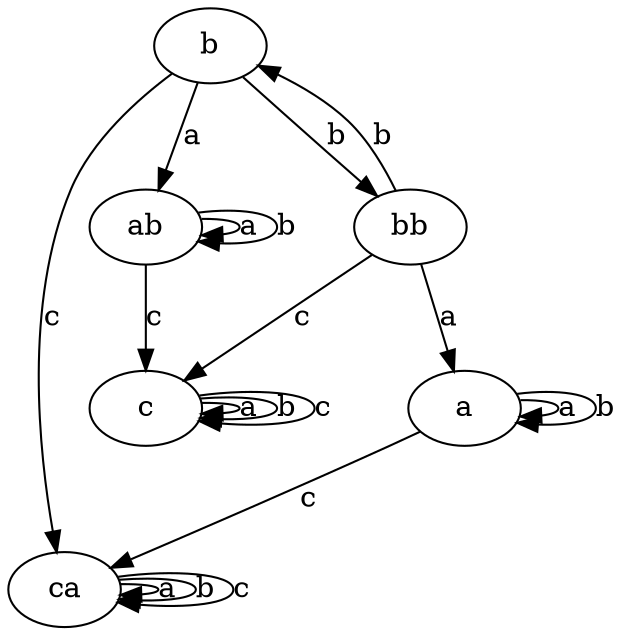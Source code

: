digraph G {
"a"
"b"
"c"
"ca"
"ab"
"bb"
"a" -> "a" [label="a"]
"a" -> "a" [label="b"]
"a" -> "ca" [label="c"]
"b" -> "ab" [label="a"]
"b" -> "bb" [label="b"]
"b" -> "ca" [label="c"]
"c" -> "c" [label="a"]
"c" -> "c" [label="b"]
"c" -> "c" [label="c"]
"ca" -> "ca" [label="a"]
"ca" -> "ca" [label="b"]
"ca" -> "ca" [label="c"]
"ab" -> "ab" [label="a"]
"ab" -> "ab" [label="b"]
"ab" -> "c" [label="c"]
"bb" -> "a" [label="a"]
"bb" -> "b" [label="b"]
"bb" -> "c" [label="c"]
}
